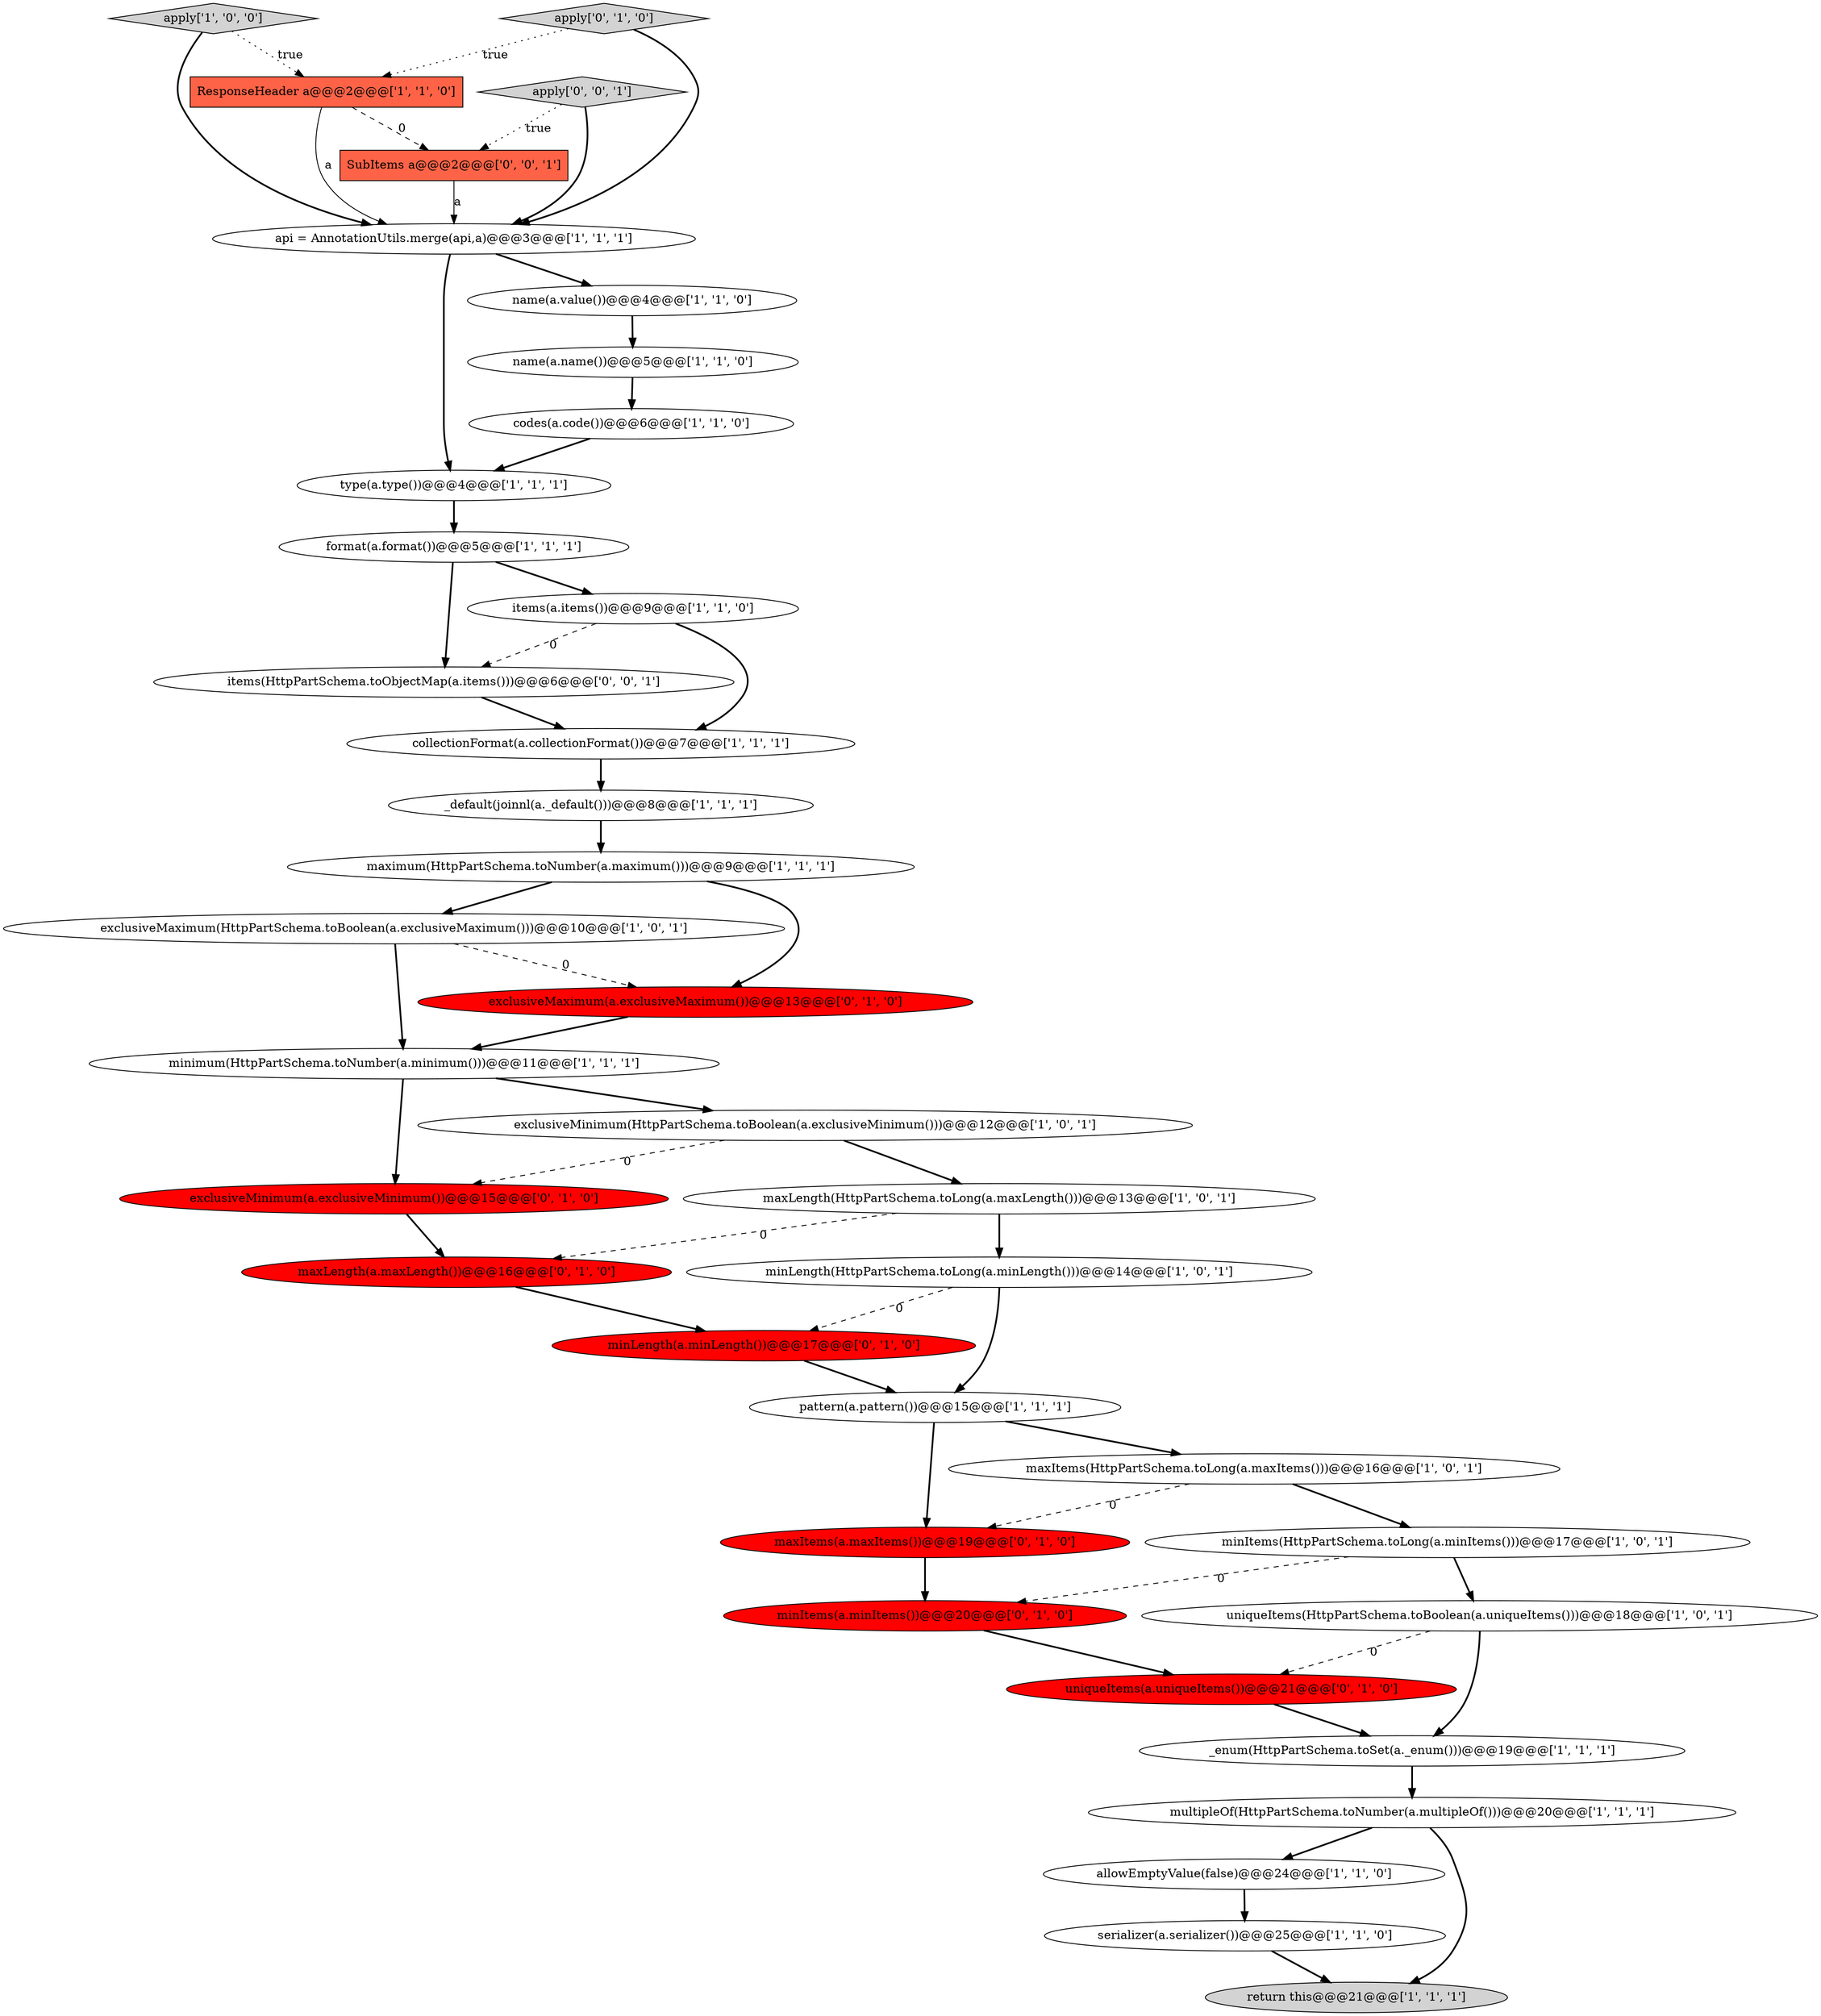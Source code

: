 digraph {
2 [style = filled, label = "apply['1', '0', '0']", fillcolor = lightgray, shape = diamond image = "AAA0AAABBB1BBB"];
3 [style = filled, label = "uniqueItems(HttpPartSchema.toBoolean(a.uniqueItems()))@@@18@@@['1', '0', '1']", fillcolor = white, shape = ellipse image = "AAA0AAABBB1BBB"];
9 [style = filled, label = "pattern(a.pattern())@@@15@@@['1', '1', '1']", fillcolor = white, shape = ellipse image = "AAA0AAABBB1BBB"];
29 [style = filled, label = "maxLength(a.maxLength())@@@16@@@['0', '1', '0']", fillcolor = red, shape = ellipse image = "AAA1AAABBB2BBB"];
0 [style = filled, label = "minimum(HttpPartSchema.toNumber(a.minimum()))@@@11@@@['1', '1', '1']", fillcolor = white, shape = ellipse image = "AAA0AAABBB1BBB"];
33 [style = filled, label = "apply['0', '1', '0']", fillcolor = lightgray, shape = diamond image = "AAA0AAABBB2BBB"];
10 [style = filled, label = "ResponseHeader a@@@2@@@['1', '1', '0']", fillcolor = tomato, shape = box image = "AAA0AAABBB1BBB"];
20 [style = filled, label = "minLength(HttpPartSchema.toLong(a.minLength()))@@@14@@@['1', '0', '1']", fillcolor = white, shape = ellipse image = "AAA0AAABBB1BBB"];
31 [style = filled, label = "maxItems(a.maxItems())@@@19@@@['0', '1', '0']", fillcolor = red, shape = ellipse image = "AAA1AAABBB2BBB"];
5 [style = filled, label = "codes(a.code())@@@6@@@['1', '1', '0']", fillcolor = white, shape = ellipse image = "AAA0AAABBB1BBB"];
14 [style = filled, label = "collectionFormat(a.collectionFormat())@@@7@@@['1', '1', '1']", fillcolor = white, shape = ellipse image = "AAA0AAABBB1BBB"];
32 [style = filled, label = "minLength(a.minLength())@@@17@@@['0', '1', '0']", fillcolor = red, shape = ellipse image = "AAA1AAABBB2BBB"];
35 [style = filled, label = "items(HttpPartSchema.toObjectMap(a.items()))@@@6@@@['0', '0', '1']", fillcolor = white, shape = ellipse image = "AAA0AAABBB3BBB"];
27 [style = filled, label = "exclusiveMinimum(a.exclusiveMinimum())@@@15@@@['0', '1', '0']", fillcolor = red, shape = ellipse image = "AAA1AAABBB2BBB"];
26 [style = filled, label = "uniqueItems(a.uniqueItems())@@@21@@@['0', '1', '0']", fillcolor = red, shape = ellipse image = "AAA1AAABBB2BBB"];
8 [style = filled, label = "items(a.items())@@@9@@@['1', '1', '0']", fillcolor = white, shape = ellipse image = "AAA0AAABBB1BBB"];
30 [style = filled, label = "minItems(a.minItems())@@@20@@@['0', '1', '0']", fillcolor = red, shape = ellipse image = "AAA1AAABBB2BBB"];
36 [style = filled, label = "SubItems a@@@2@@@['0', '0', '1']", fillcolor = tomato, shape = box image = "AAA0AAABBB3BBB"];
34 [style = filled, label = "apply['0', '0', '1']", fillcolor = lightgray, shape = diamond image = "AAA0AAABBB3BBB"];
21 [style = filled, label = "type(a.type())@@@4@@@['1', '1', '1']", fillcolor = white, shape = ellipse image = "AAA0AAABBB1BBB"];
1 [style = filled, label = "maxItems(HttpPartSchema.toLong(a.maxItems()))@@@16@@@['1', '0', '1']", fillcolor = white, shape = ellipse image = "AAA0AAABBB1BBB"];
15 [style = filled, label = "api = AnnotationUtils.merge(api,a)@@@3@@@['1', '1', '1']", fillcolor = white, shape = ellipse image = "AAA0AAABBB1BBB"];
24 [style = filled, label = "name(a.value())@@@4@@@['1', '1', '0']", fillcolor = white, shape = ellipse image = "AAA0AAABBB1BBB"];
19 [style = filled, label = "_default(joinnl(a._default()))@@@8@@@['1', '1', '1']", fillcolor = white, shape = ellipse image = "AAA0AAABBB1BBB"];
16 [style = filled, label = "exclusiveMaximum(HttpPartSchema.toBoolean(a.exclusiveMaximum()))@@@10@@@['1', '0', '1']", fillcolor = white, shape = ellipse image = "AAA0AAABBB1BBB"];
12 [style = filled, label = "multipleOf(HttpPartSchema.toNumber(a.multipleOf()))@@@20@@@['1', '1', '1']", fillcolor = white, shape = ellipse image = "AAA0AAABBB1BBB"];
11 [style = filled, label = "maximum(HttpPartSchema.toNumber(a.maximum()))@@@9@@@['1', '1', '1']", fillcolor = white, shape = ellipse image = "AAA0AAABBB1BBB"];
18 [style = filled, label = "minItems(HttpPartSchema.toLong(a.minItems()))@@@17@@@['1', '0', '1']", fillcolor = white, shape = ellipse image = "AAA0AAABBB1BBB"];
6 [style = filled, label = "_enum(HttpPartSchema.toSet(a._enum()))@@@19@@@['1', '1', '1']", fillcolor = white, shape = ellipse image = "AAA0AAABBB1BBB"];
23 [style = filled, label = "serializer(a.serializer())@@@25@@@['1', '1', '0']", fillcolor = white, shape = ellipse image = "AAA0AAABBB1BBB"];
28 [style = filled, label = "exclusiveMaximum(a.exclusiveMaximum())@@@13@@@['0', '1', '0']", fillcolor = red, shape = ellipse image = "AAA1AAABBB2BBB"];
17 [style = filled, label = "maxLength(HttpPartSchema.toLong(a.maxLength()))@@@13@@@['1', '0', '1']", fillcolor = white, shape = ellipse image = "AAA0AAABBB1BBB"];
4 [style = filled, label = "allowEmptyValue(false)@@@24@@@['1', '1', '0']", fillcolor = white, shape = ellipse image = "AAA0AAABBB1BBB"];
25 [style = filled, label = "name(a.name())@@@5@@@['1', '1', '0']", fillcolor = white, shape = ellipse image = "AAA0AAABBB1BBB"];
22 [style = filled, label = "return this@@@21@@@['1', '1', '1']", fillcolor = lightgray, shape = ellipse image = "AAA0AAABBB1BBB"];
7 [style = filled, label = "exclusiveMinimum(HttpPartSchema.toBoolean(a.exclusiveMinimum()))@@@12@@@['1', '0', '1']", fillcolor = white, shape = ellipse image = "AAA0AAABBB1BBB"];
13 [style = filled, label = "format(a.format())@@@5@@@['1', '1', '1']", fillcolor = white, shape = ellipse image = "AAA0AAABBB1BBB"];
2->10 [style = dotted, label="true"];
11->16 [style = bold, label=""];
11->28 [style = bold, label=""];
18->3 [style = bold, label=""];
16->0 [style = bold, label=""];
7->17 [style = bold, label=""];
3->26 [style = dashed, label="0"];
20->9 [style = bold, label=""];
33->15 [style = bold, label=""];
18->30 [style = dashed, label="0"];
0->27 [style = bold, label=""];
15->21 [style = bold, label=""];
9->31 [style = bold, label=""];
10->36 [style = dashed, label="0"];
1->31 [style = dashed, label="0"];
34->36 [style = dotted, label="true"];
30->26 [style = bold, label=""];
8->35 [style = dashed, label="0"];
34->15 [style = bold, label=""];
8->14 [style = bold, label=""];
3->6 [style = bold, label=""];
14->19 [style = bold, label=""];
19->11 [style = bold, label=""];
1->18 [style = bold, label=""];
36->15 [style = solid, label="a"];
26->6 [style = bold, label=""];
17->29 [style = dashed, label="0"];
35->14 [style = bold, label=""];
0->7 [style = bold, label=""];
7->27 [style = dashed, label="0"];
5->21 [style = bold, label=""];
28->0 [style = bold, label=""];
32->9 [style = bold, label=""];
23->22 [style = bold, label=""];
12->4 [style = bold, label=""];
24->25 [style = bold, label=""];
29->32 [style = bold, label=""];
15->24 [style = bold, label=""];
2->15 [style = bold, label=""];
31->30 [style = bold, label=""];
25->5 [style = bold, label=""];
20->32 [style = dashed, label="0"];
10->15 [style = solid, label="a"];
13->8 [style = bold, label=""];
9->1 [style = bold, label=""];
27->29 [style = bold, label=""];
16->28 [style = dashed, label="0"];
13->35 [style = bold, label=""];
12->22 [style = bold, label=""];
4->23 [style = bold, label=""];
33->10 [style = dotted, label="true"];
21->13 [style = bold, label=""];
17->20 [style = bold, label=""];
6->12 [style = bold, label=""];
}
